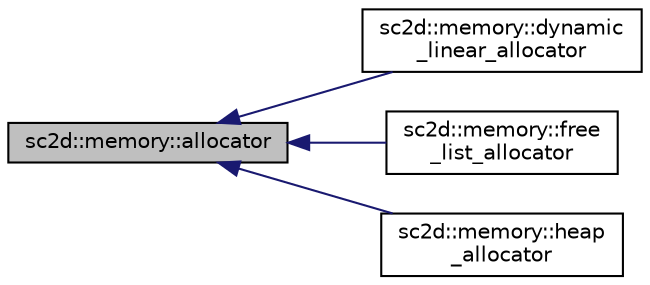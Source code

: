digraph "sc2d::memory::allocator"
{
  edge [fontname="Helvetica",fontsize="10",labelfontname="Helvetica",labelfontsize="10"];
  node [fontname="Helvetica",fontsize="10",shape=record];
  rankdir="LR";
  Node0 [label="sc2d::memory::allocator",height=0.2,width=0.4,color="black", fillcolor="grey75", style="filled", fontcolor="black"];
  Node0 -> Node1 [dir="back",color="midnightblue",fontsize="10",style="solid",fontname="Helvetica"];
  Node1 [label="sc2d::memory::dynamic\l_linear_allocator",height=0.2,width=0.4,color="black", fillcolor="white", style="filled",URL="$classsc2d_1_1memory_1_1dynamic__linear__allocator.html"];
  Node0 -> Node2 [dir="back",color="midnightblue",fontsize="10",style="solid",fontname="Helvetica"];
  Node2 [label="sc2d::memory::free\l_list_allocator",height=0.2,width=0.4,color="black", fillcolor="white", style="filled",URL="$classsc2d_1_1memory_1_1free__list__allocator.html"];
  Node0 -> Node3 [dir="back",color="midnightblue",fontsize="10",style="solid",fontname="Helvetica"];
  Node3 [label="sc2d::memory::heap\l_allocator",height=0.2,width=0.4,color="black", fillcolor="white", style="filled",URL="$classsc2d_1_1memory_1_1heap__allocator.html"];
}
